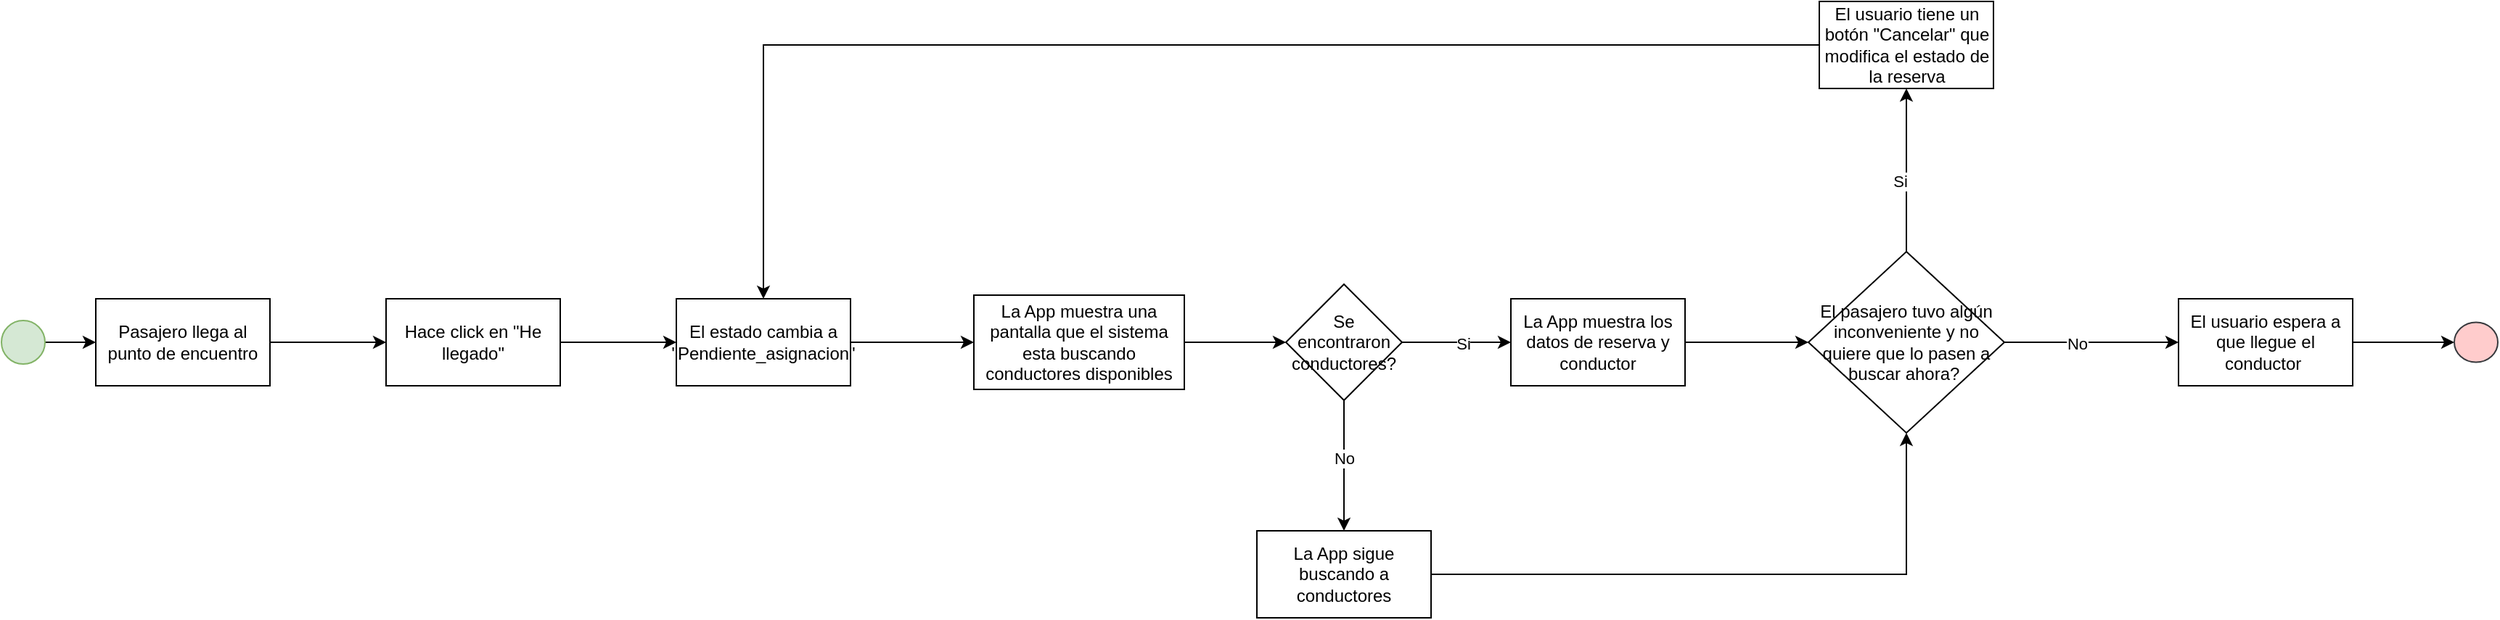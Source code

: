 <mxfile version="24.8.0">
  <diagram name="Página-1" id="e0zp9veGITrXWvIL4c5N">
    <mxGraphModel grid="1" page="1" gridSize="10" guides="1" tooltips="1" connect="1" arrows="1" fold="1" pageScale="1" pageWidth="827" pageHeight="1169" math="0" shadow="0">
      <root>
        <mxCell id="0" />
        <mxCell id="1" parent="0" />
        <mxCell id="sEf6dR-doDsaZ2vPCtex-3" value="" style="edgeStyle=orthogonalEdgeStyle;rounded=0;orthogonalLoop=1;jettySize=auto;html=1;" edge="1" parent="1" source="sEf6dR-doDsaZ2vPCtex-1" target="sEf6dR-doDsaZ2vPCtex-2">
          <mxGeometry relative="1" as="geometry" />
        </mxCell>
        <mxCell id="sEf6dR-doDsaZ2vPCtex-1" value="" style="ellipse;whiteSpace=wrap;html=1;aspect=fixed;fillColor=#d5e8d4;strokeColor=#82b366;" vertex="1" parent="1">
          <mxGeometry x="50" y="250" width="30" height="30" as="geometry" />
        </mxCell>
        <mxCell id="sEf6dR-doDsaZ2vPCtex-5" value="" style="edgeStyle=orthogonalEdgeStyle;rounded=0;orthogonalLoop=1;jettySize=auto;html=1;" edge="1" parent="1" source="sEf6dR-doDsaZ2vPCtex-2" target="sEf6dR-doDsaZ2vPCtex-4">
          <mxGeometry relative="1" as="geometry" />
        </mxCell>
        <mxCell id="sEf6dR-doDsaZ2vPCtex-2" value="Pasajero llega al punto de encuentro" style="whiteSpace=wrap;html=1;" vertex="1" parent="1">
          <mxGeometry x="115" y="235" width="120" height="60" as="geometry" />
        </mxCell>
        <mxCell id="sEf6dR-doDsaZ2vPCtex-7" value="" style="edgeStyle=orthogonalEdgeStyle;rounded=0;orthogonalLoop=1;jettySize=auto;html=1;" edge="1" parent="1" source="sEf6dR-doDsaZ2vPCtex-4" target="sEf6dR-doDsaZ2vPCtex-6">
          <mxGeometry relative="1" as="geometry" />
        </mxCell>
        <mxCell id="sEf6dR-doDsaZ2vPCtex-4" value="Hace click en &quot;He llegado&quot;" style="whiteSpace=wrap;html=1;" vertex="1" parent="1">
          <mxGeometry x="315" y="235" width="120" height="60" as="geometry" />
        </mxCell>
        <mxCell id="sEf6dR-doDsaZ2vPCtex-11" value="" style="edgeStyle=orthogonalEdgeStyle;rounded=0;orthogonalLoop=1;jettySize=auto;html=1;" edge="1" parent="1" source="sEf6dR-doDsaZ2vPCtex-6" target="sEf6dR-doDsaZ2vPCtex-10">
          <mxGeometry relative="1" as="geometry" />
        </mxCell>
        <mxCell id="sEf6dR-doDsaZ2vPCtex-6" value="El estado cambia a &quot;Pendiente_asignacion&quot;" style="whiteSpace=wrap;html=1;" vertex="1" parent="1">
          <mxGeometry x="515" y="235" width="120" height="60" as="geometry" />
        </mxCell>
        <mxCell id="sEf6dR-doDsaZ2vPCtex-13" value="" style="edgeStyle=orthogonalEdgeStyle;rounded=0;orthogonalLoop=1;jettySize=auto;html=1;" edge="1" parent="1" source="sEf6dR-doDsaZ2vPCtex-10" target="sEf6dR-doDsaZ2vPCtex-12">
          <mxGeometry relative="1" as="geometry" />
        </mxCell>
        <mxCell id="sEf6dR-doDsaZ2vPCtex-10" value="La App muestra una pantalla que el sistema esta buscando conductores disponibles" style="whiteSpace=wrap;html=1;" vertex="1" parent="1">
          <mxGeometry x="720" y="232.5" width="145" height="65" as="geometry" />
        </mxCell>
        <mxCell id="sEf6dR-doDsaZ2vPCtex-15" value="" style="edgeStyle=orthogonalEdgeStyle;rounded=0;orthogonalLoop=1;jettySize=auto;html=1;" edge="1" parent="1" source="sEf6dR-doDsaZ2vPCtex-12" target="sEf6dR-doDsaZ2vPCtex-14">
          <mxGeometry relative="1" as="geometry" />
        </mxCell>
        <mxCell id="sEf6dR-doDsaZ2vPCtex-20" value="Si" style="edgeLabel;html=1;align=center;verticalAlign=middle;resizable=0;points=[];" connectable="0" vertex="1" parent="sEf6dR-doDsaZ2vPCtex-15">
          <mxGeometry x="0.12" y="-1" relative="1" as="geometry">
            <mxPoint as="offset" />
          </mxGeometry>
        </mxCell>
        <mxCell id="sEf6dR-doDsaZ2vPCtex-22" value="" style="edgeStyle=orthogonalEdgeStyle;rounded=0;orthogonalLoop=1;jettySize=auto;html=1;" edge="1" parent="1" source="sEf6dR-doDsaZ2vPCtex-12" target="sEf6dR-doDsaZ2vPCtex-21">
          <mxGeometry relative="1" as="geometry" />
        </mxCell>
        <mxCell id="sEf6dR-doDsaZ2vPCtex-23" value="No" style="edgeLabel;html=1;align=center;verticalAlign=middle;resizable=0;points=[];" connectable="0" vertex="1" parent="sEf6dR-doDsaZ2vPCtex-22">
          <mxGeometry x="-0.111" relative="1" as="geometry">
            <mxPoint as="offset" />
          </mxGeometry>
        </mxCell>
        <mxCell id="sEf6dR-doDsaZ2vPCtex-12" value="Se encontraron conductores?" style="rhombus;whiteSpace=wrap;html=1;" vertex="1" parent="1">
          <mxGeometry x="935" y="225" width="80" height="80" as="geometry" />
        </mxCell>
        <mxCell id="sEf6dR-doDsaZ2vPCtex-19" value="" style="edgeStyle=orthogonalEdgeStyle;rounded=0;orthogonalLoop=1;jettySize=auto;html=1;" edge="1" parent="1" source="sEf6dR-doDsaZ2vPCtex-14" target="sEf6dR-doDsaZ2vPCtex-18">
          <mxGeometry relative="1" as="geometry" />
        </mxCell>
        <mxCell id="sEf6dR-doDsaZ2vPCtex-14" value="La App muestra los datos de reserva y conductor" style="whiteSpace=wrap;html=1;" vertex="1" parent="1">
          <mxGeometry x="1090" y="235" width="120" height="60" as="geometry" />
        </mxCell>
        <mxCell id="sEf6dR-doDsaZ2vPCtex-26" value="" style="edgeStyle=orthogonalEdgeStyle;rounded=0;orthogonalLoop=1;jettySize=auto;html=1;" edge="1" parent="1" source="sEf6dR-doDsaZ2vPCtex-18" target="sEf6dR-doDsaZ2vPCtex-25">
          <mxGeometry relative="1" as="geometry" />
        </mxCell>
        <mxCell id="sEf6dR-doDsaZ2vPCtex-27" value="Si" style="edgeLabel;html=1;align=center;verticalAlign=middle;resizable=0;points=[];" connectable="0" vertex="1" parent="sEf6dR-doDsaZ2vPCtex-26">
          <mxGeometry x="-0.141" y="5" relative="1" as="geometry">
            <mxPoint as="offset" />
          </mxGeometry>
        </mxCell>
        <mxCell id="sEf6dR-doDsaZ2vPCtex-29" value="" style="edgeStyle=orthogonalEdgeStyle;rounded=0;orthogonalLoop=1;jettySize=auto;html=1;" edge="1" parent="1" source="sEf6dR-doDsaZ2vPCtex-18" target="sEf6dR-doDsaZ2vPCtex-28">
          <mxGeometry relative="1" as="geometry" />
        </mxCell>
        <mxCell id="sEf6dR-doDsaZ2vPCtex-30" value="No" style="edgeLabel;html=1;align=center;verticalAlign=middle;resizable=0;points=[];" connectable="0" vertex="1" parent="sEf6dR-doDsaZ2vPCtex-29">
          <mxGeometry x="-0.177" y="-1" relative="1" as="geometry">
            <mxPoint as="offset" />
          </mxGeometry>
        </mxCell>
        <mxCell id="sEf6dR-doDsaZ2vPCtex-18" value="El pasajero tuvo algún inconveniente y no quiere que lo pasen a buscar ahora?&amp;nbsp;" style="rhombus;whiteSpace=wrap;html=1;" vertex="1" parent="1">
          <mxGeometry x="1295" y="202.5" width="135" height="125" as="geometry" />
        </mxCell>
        <mxCell id="sEf6dR-doDsaZ2vPCtex-24" style="edgeStyle=orthogonalEdgeStyle;rounded=0;orthogonalLoop=1;jettySize=auto;html=1;entryX=0.5;entryY=1;entryDx=0;entryDy=0;" edge="1" parent="1" source="sEf6dR-doDsaZ2vPCtex-21" target="sEf6dR-doDsaZ2vPCtex-18">
          <mxGeometry relative="1" as="geometry" />
        </mxCell>
        <mxCell id="sEf6dR-doDsaZ2vPCtex-21" value="La App sigue buscando a conductores" style="whiteSpace=wrap;html=1;" vertex="1" parent="1">
          <mxGeometry x="915" y="395" width="120" height="60" as="geometry" />
        </mxCell>
        <mxCell id="sEf6dR-doDsaZ2vPCtex-31" style="edgeStyle=orthogonalEdgeStyle;rounded=0;orthogonalLoop=1;jettySize=auto;html=1;entryX=0.5;entryY=0;entryDx=0;entryDy=0;" edge="1" parent="1" source="sEf6dR-doDsaZ2vPCtex-25" target="sEf6dR-doDsaZ2vPCtex-6">
          <mxGeometry relative="1" as="geometry" />
        </mxCell>
        <mxCell id="sEf6dR-doDsaZ2vPCtex-25" value="El usuario tiene un botón &quot;Cancelar&quot; que modifica el estado de la reserva" style="whiteSpace=wrap;html=1;" vertex="1" parent="1">
          <mxGeometry x="1302.5" y="30" width="120" height="60" as="geometry" />
        </mxCell>
        <mxCell id="sEf6dR-doDsaZ2vPCtex-33" value="" style="edgeStyle=orthogonalEdgeStyle;rounded=0;orthogonalLoop=1;jettySize=auto;html=1;" edge="1" parent="1" source="sEf6dR-doDsaZ2vPCtex-28" target="sEf6dR-doDsaZ2vPCtex-32">
          <mxGeometry relative="1" as="geometry" />
        </mxCell>
        <mxCell id="sEf6dR-doDsaZ2vPCtex-28" value="El usuario espera a que llegue el conductor&amp;nbsp;" style="whiteSpace=wrap;html=1;" vertex="1" parent="1">
          <mxGeometry x="1550" y="235" width="120" height="60" as="geometry" />
        </mxCell>
        <mxCell id="sEf6dR-doDsaZ2vPCtex-32" value="" style="ellipse;whiteSpace=wrap;html=1;fillColor=#ffcccc;strokeColor=#36393d;" vertex="1" parent="1">
          <mxGeometry x="1740" y="251.25" width="30" height="27.5" as="geometry" />
        </mxCell>
      </root>
    </mxGraphModel>
  </diagram>
</mxfile>

